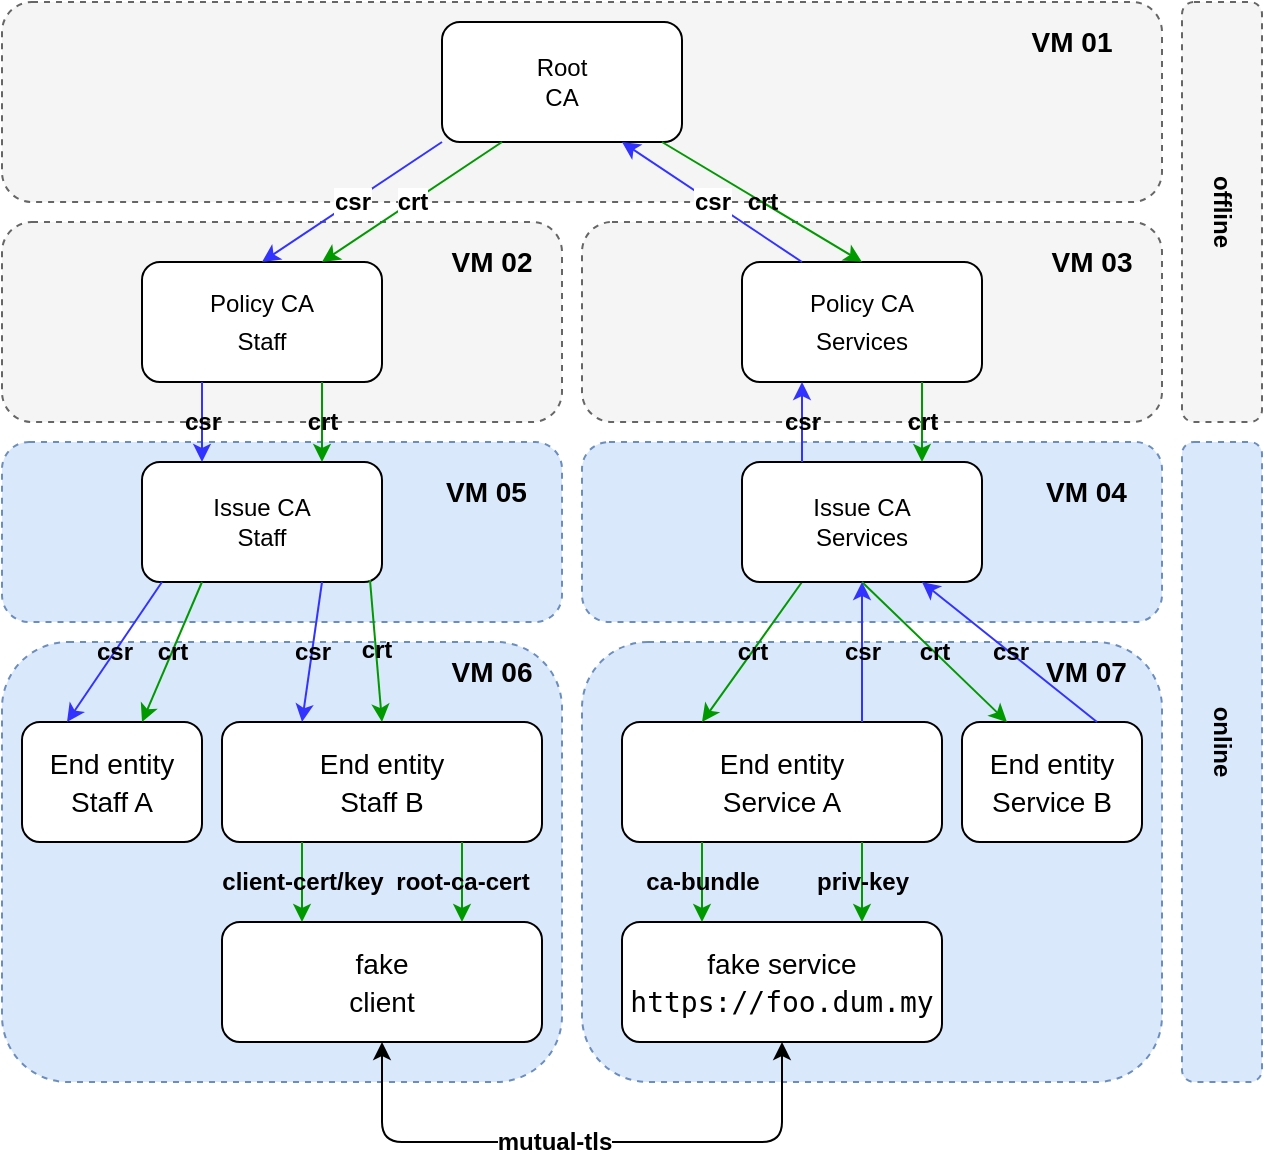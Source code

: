 <mxfile version="13.6.5" type="device"><diagram id="VL84c2yt0Ik0g-LR8G9r" name="Page-1"><mxGraphModel dx="1422" dy="722" grid="1" gridSize="10" guides="1" tooltips="1" connect="1" arrows="1" fold="1" page="1" pageScale="1" pageWidth="850" pageHeight="1100" math="0" shadow="0"><root><mxCell id="0"/><mxCell id="1" parent="0"/><mxCell id="FtaegrII3bKBG6ta7BBK-3" value="" style="rounded=1;whiteSpace=wrap;html=1;dashed=1;fillColor=#dae8fc;strokeColor=#6c8ebf;" parent="1" vertex="1"><mxGeometry x="10" y="340" width="280" height="220" as="geometry"/></mxCell><mxCell id="FtaegrII3bKBG6ta7BBK-2" value="" style="rounded=1;whiteSpace=wrap;html=1;dashed=1;fillColor=#f5f5f5;strokeColor=#666666;fontColor=#333333;" parent="1" vertex="1"><mxGeometry x="300" y="130" width="290" height="100" as="geometry"/></mxCell><mxCell id="FtaegrII3bKBG6ta7BBK-1" value="" style="rounded=1;whiteSpace=wrap;html=1;dashed=1;fillColor=#f5f5f5;strokeColor=#666666;fontColor=#333333;" parent="1" vertex="1"><mxGeometry x="10" y="130" width="280" height="100" as="geometry"/></mxCell><mxCell id="69SU2jiyAO2sXzSurJBq-1" value="" style="rounded=1;whiteSpace=wrap;html=1;dashed=1;fillColor=#dae8fc;strokeColor=#6c8ebf;" parent="1" vertex="1"><mxGeometry x="300" y="340" width="290" height="220" as="geometry"/></mxCell><mxCell id="LPPPKMYvTocLAR95Nnz6-24" value="" style="rounded=1;whiteSpace=wrap;html=1;dashed=1;fillColor=#dae8fc;strokeColor=#6c8ebf;" parent="1" vertex="1"><mxGeometry x="10" y="240" width="280" height="90" as="geometry"/></mxCell><mxCell id="LPPPKMYvTocLAR95Nnz6-20" value="" style="rounded=1;whiteSpace=wrap;html=1;dashed=1;fillColor=#dae8fc;strokeColor=#6c8ebf;" parent="1" vertex="1"><mxGeometry x="300" y="240" width="290" height="90" as="geometry"/></mxCell><mxCell id="LPPPKMYvTocLAR95Nnz6-18" value="" style="rounded=1;whiteSpace=wrap;html=1;dashed=1;fillColor=#f5f5f5;strokeColor=#666666;fontColor=#333333;" parent="1" vertex="1"><mxGeometry x="10" y="20" width="580" height="100" as="geometry"/></mxCell><mxCell id="LPPPKMYvTocLAR95Nnz6-1" value="Root&lt;br&gt;CA" style="rounded=1;whiteSpace=wrap;html=1;" parent="1" vertex="1"><mxGeometry x="230" y="30" width="120" height="60" as="geometry"/></mxCell><mxCell id="LPPPKMYvTocLAR95Nnz6-2" value="&lt;div style=&quot;line-height: 19px&quot;&gt;&lt;span style=&quot;background-color: rgb(255 , 255 , 255)&quot;&gt;Policy CA&lt;br&gt;Staff&lt;/span&gt;&lt;/div&gt;" style="rounded=1;whiteSpace=wrap;html=1;" parent="1" vertex="1"><mxGeometry x="80" y="150" width="120" height="60" as="geometry"/></mxCell><mxCell id="LPPPKMYvTocLAR95Nnz6-3" value="&lt;div style=&quot;line-height: 19px&quot;&gt;&lt;span style=&quot;background-color: rgb(255 , 255 , 255)&quot;&gt;Policy CA&lt;br&gt;Services&lt;/span&gt;&lt;/div&gt;" style="rounded=1;whiteSpace=wrap;html=1;" parent="1" vertex="1"><mxGeometry x="380" y="150" width="120" height="60" as="geometry"/></mxCell><mxCell id="LPPPKMYvTocLAR95Nnz6-6" value="&lt;div style=&quot;font-size: 14px ; line-height: 19px&quot;&gt;&lt;span style=&quot;background-color: rgb(255 , 255 , 255)&quot;&gt;End entity&lt;br&gt;Staff A&lt;/span&gt;&lt;/div&gt;" style="rounded=1;whiteSpace=wrap;html=1;" parent="1" vertex="1"><mxGeometry x="20" y="380" width="90" height="60" as="geometry"/></mxCell><mxCell id="LPPPKMYvTocLAR95Nnz6-7" value="&lt;div style=&quot;font-size: 14px ; line-height: 19px&quot;&gt;&lt;span style=&quot;background-color: rgb(255 , 255 , 255)&quot;&gt;End entity&lt;br&gt;Staff B&lt;/span&gt;&lt;/div&gt;" style="rounded=1;whiteSpace=wrap;html=1;" parent="1" vertex="1"><mxGeometry x="120" y="380" width="160" height="60" as="geometry"/></mxCell><mxCell id="LPPPKMYvTocLAR95Nnz6-8" value="&lt;div style=&quot;font-size: 14px ; line-height: 19px&quot;&gt;&lt;span style=&quot;background-color: rgb(255 , 255 , 255)&quot;&gt;End entity&lt;br&gt;Service A&lt;/span&gt;&lt;/div&gt;" style="rounded=1;whiteSpace=wrap;html=1;" parent="1" vertex="1"><mxGeometry x="320" y="380" width="160" height="60" as="geometry"/></mxCell><mxCell id="LPPPKMYvTocLAR95Nnz6-9" value="&lt;div style=&quot;font-size: 14px ; line-height: 19px&quot;&gt;&lt;span style=&quot;background-color: rgb(255 , 255 , 255)&quot;&gt;End entity&lt;br&gt;Service B&lt;/span&gt;&lt;/div&gt;" style="rounded=1;whiteSpace=wrap;html=1;" parent="1" vertex="1"><mxGeometry x="490" y="380" width="90" height="60" as="geometry"/></mxCell><mxCell id="LPPPKMYvTocLAR95Nnz6-12" value="&lt;b&gt;&lt;font style=&quot;font-size: 12px&quot;&gt;crt&lt;/font&gt;&lt;/b&gt;" style="endArrow=classic;html=1;entryX=0.25;entryY=0;entryDx=0;entryDy=0;exitX=0.25;exitY=1;exitDx=0;exitDy=0;strokeColor=#009900;labelBackgroundColor=none;" parent="1" source="LPPPKMYvTocLAR95Nnz6-14" target="LPPPKMYvTocLAR95Nnz6-8" edge="1"><mxGeometry width="50" height="50" relative="1" as="geometry"><mxPoint x="160" y="240" as="sourcePoint"/><mxPoint x="220" y="320" as="targetPoint"/></mxGeometry></mxCell><mxCell id="LPPPKMYvTocLAR95Nnz6-14" value="Issue CA&lt;br&gt;Services" style="rounded=1;whiteSpace=wrap;html=1;" parent="1" vertex="1"><mxGeometry x="380" y="250" width="120" height="60" as="geometry"/></mxCell><mxCell id="LPPPKMYvTocLAR95Nnz6-16" value="Issue CA&lt;br&gt;Staff" style="rounded=1;whiteSpace=wrap;html=1;" parent="1" vertex="1"><mxGeometry x="80" y="250" width="120" height="60" as="geometry"/></mxCell><mxCell id="LPPPKMYvTocLAR95Nnz6-21" value="&lt;font style=&quot;font-size: 14px&quot;&gt;&lt;b&gt;VM 01&lt;/b&gt;&lt;/font&gt;" style="text;html=1;strokeColor=none;fillColor=none;align=center;verticalAlign=middle;whiteSpace=wrap;rounded=0;dashed=1;" parent="1" vertex="1"><mxGeometry x="510" y="30" width="70" height="20" as="geometry"/></mxCell><mxCell id="LPPPKMYvTocLAR95Nnz6-23" value="&lt;b style=&quot;color: rgb(0, 0, 0); font-family: helvetica; font-size: 14px; font-style: normal; letter-spacing: normal; text-align: center; text-indent: 0px; text-transform: none; word-spacing: 0px;&quot;&gt;VM 05&lt;/b&gt;" style="text;whiteSpace=wrap;html=1;labelBackgroundColor=none;" parent="1" vertex="1"><mxGeometry x="230" y="250" width="70" height="30" as="geometry"/></mxCell><mxCell id="LPPPKMYvTocLAR95Nnz6-25" value="&lt;div style=&quot;text-align: center&quot;&gt;&lt;font face=&quot;helvetica&quot;&gt;&lt;span style=&quot;font-size: 14px&quot;&gt;&lt;b&gt;VM 04&lt;/b&gt;&lt;/span&gt;&lt;/font&gt;&lt;/div&gt;" style="text;whiteSpace=wrap;html=1;" parent="1" vertex="1"><mxGeometry x="530" y="250" width="50" height="30" as="geometry"/></mxCell><mxCell id="69SU2jiyAO2sXzSurJBq-2" value="&lt;div style=&quot;text-align: center&quot;&gt;&lt;font face=&quot;helvetica&quot;&gt;&lt;span style=&quot;font-size: 14px&quot;&gt;&lt;b&gt;VM 07&lt;/b&gt;&lt;/span&gt;&lt;/font&gt;&lt;/div&gt;" style="text;whiteSpace=wrap;html=1;" parent="1" vertex="1"><mxGeometry x="530" y="340" width="50" height="30" as="geometry"/></mxCell><mxCell id="69SU2jiyAO2sXzSurJBq-4" value="&lt;b&gt;&lt;font style=&quot;font-size: 12px&quot;&gt;csr&lt;/font&gt;&lt;/b&gt;" style="endArrow=classic;html=1;entryX=0.75;entryY=1;entryDx=0;entryDy=0;exitX=0.75;exitY=0;exitDx=0;exitDy=0;strokeColor=#3333FF;labelBackgroundColor=none;" parent="1" source="LPPPKMYvTocLAR95Nnz6-9" target="LPPPKMYvTocLAR95Nnz6-14" edge="1"><mxGeometry width="50" height="50" relative="1" as="geometry"><mxPoint x="630" y="420" as="sourcePoint"/><mxPoint x="680" y="370" as="targetPoint"/></mxGeometry></mxCell><mxCell id="69SU2jiyAO2sXzSurJBq-5" value="&lt;b&gt;&lt;font style=&quot;font-size: 12px&quot;&gt;crt&lt;/font&gt;&lt;/b&gt;" style="endArrow=classic;html=1;entryX=0.25;entryY=0;entryDx=0;entryDy=0;exitX=0.5;exitY=1;exitDx=0;exitDy=0;strokeColor=#009900;labelBackgroundColor=none;" parent="1" source="LPPPKMYvTocLAR95Nnz6-14" target="LPPPKMYvTocLAR95Nnz6-9" edge="1"><mxGeometry width="50" height="50" relative="1" as="geometry"><mxPoint x="450" y="320" as="sourcePoint"/><mxPoint x="390" y="390" as="targetPoint"/></mxGeometry></mxCell><mxCell id="69SU2jiyAO2sXzSurJBq-6" value="&lt;b&gt;&lt;font style=&quot;font-size: 12px&quot;&gt;csr&lt;/font&gt;&lt;/b&gt;" style="endArrow=classic;html=1;exitX=0.75;exitY=0;exitDx=0;exitDy=0;entryX=0.5;entryY=1;entryDx=0;entryDy=0;strokeColor=#3333FF;labelBackgroundColor=none;" parent="1" source="LPPPKMYvTocLAR95Nnz6-8" target="LPPPKMYvTocLAR95Nnz6-14" edge="1"><mxGeometry width="50" height="50" relative="1" as="geometry"><mxPoint x="550" y="390" as="sourcePoint"/><mxPoint x="480" y="320" as="targetPoint"/></mxGeometry></mxCell><mxCell id="69SU2jiyAO2sXzSurJBq-7" value="&lt;b&gt;&lt;font style=&quot;font-size: 12px&quot;&gt;crt&lt;/font&gt;&lt;/b&gt;" style="endArrow=classic;html=1;entryX=0.75;entryY=0;entryDx=0;entryDy=0;exitX=0.75;exitY=1;exitDx=0;exitDy=0;strokeColor=#009900;labelBackgroundColor=none;" parent="1" source="LPPPKMYvTocLAR95Nnz6-3" target="LPPPKMYvTocLAR95Nnz6-14" edge="1"><mxGeometry width="50" height="50" relative="1" as="geometry"><mxPoint x="420" y="320" as="sourcePoint"/><mxPoint x="360" y="390" as="targetPoint"/></mxGeometry></mxCell><mxCell id="69SU2jiyAO2sXzSurJBq-8" value="&lt;b&gt;&lt;font style=&quot;font-size: 12px&quot;&gt;csr&lt;/font&gt;&lt;/b&gt;" style="endArrow=classic;html=1;entryX=0.25;entryY=1;entryDx=0;entryDy=0;exitX=0.25;exitY=0;exitDx=0;exitDy=0;strokeColor=#3333FF;labelBackgroundColor=none;" parent="1" source="LPPPKMYvTocLAR95Nnz6-14" target="LPPPKMYvTocLAR95Nnz6-3" edge="1"><mxGeometry width="50" height="50" relative="1" as="geometry"><mxPoint x="550" y="390" as="sourcePoint"/><mxPoint x="480" y="320" as="targetPoint"/></mxGeometry></mxCell><mxCell id="69SU2jiyAO2sXzSurJBq-9" value="&lt;b&gt;&lt;font style=&quot;font-size: 12px&quot;&gt;csr&lt;/font&gt;&lt;/b&gt;" style="endArrow=classic;html=1;entryX=0.75;entryY=1;entryDx=0;entryDy=0;exitX=0.25;exitY=0;exitDx=0;exitDy=0;strokeColor=#3333FF;" parent="1" source="LPPPKMYvTocLAR95Nnz6-3" target="LPPPKMYvTocLAR95Nnz6-1" edge="1"><mxGeometry width="50" height="50" relative="1" as="geometry"><mxPoint x="420" y="260" as="sourcePoint"/><mxPoint x="420" y="220" as="targetPoint"/></mxGeometry></mxCell><mxCell id="69SU2jiyAO2sXzSurJBq-10" value="&lt;b&gt;&lt;font style=&quot;font-size: 12px&quot;&gt;crt&lt;/font&gt;&lt;/b&gt;" style="endArrow=classic;html=1;entryX=0.5;entryY=0;entryDx=0;entryDy=0;strokeColor=#009900;labelBackgroundColor=none;" parent="1" source="LPPPKMYvTocLAR95Nnz6-1" target="LPPPKMYvTocLAR95Nnz6-3" edge="1"><mxGeometry width="50" height="50" relative="1" as="geometry"><mxPoint x="480" y="220" as="sourcePoint"/><mxPoint x="480" y="260" as="targetPoint"/></mxGeometry></mxCell><mxCell id="FtaegrII3bKBG6ta7BBK-4" value="&lt;font style=&quot;font-size: 14px&quot;&gt;&lt;b&gt;VM 06&lt;/b&gt;&lt;/font&gt;" style="text;html=1;strokeColor=none;fillColor=none;align=center;verticalAlign=middle;whiteSpace=wrap;rounded=0;dashed=1;" parent="1" vertex="1"><mxGeometry x="220" y="345" width="70" height="20" as="geometry"/></mxCell><mxCell id="FtaegrII3bKBG6ta7BBK-5" value="&lt;font style=&quot;font-size: 14px&quot;&gt;&lt;b&gt;VM 03&lt;/b&gt;&lt;/font&gt;" style="text;html=1;strokeColor=none;fillColor=none;align=center;verticalAlign=middle;whiteSpace=wrap;rounded=0;dashed=1;" parent="1" vertex="1"><mxGeometry x="520" y="140" width="70" height="20" as="geometry"/></mxCell><mxCell id="FtaegrII3bKBG6ta7BBK-6" value="&lt;font style=&quot;font-size: 14px&quot;&gt;&lt;b&gt;VM 02&lt;/b&gt;&lt;/font&gt;" style="text;html=1;strokeColor=none;fillColor=none;align=center;verticalAlign=middle;whiteSpace=wrap;rounded=0;dashed=1;" parent="1" vertex="1"><mxGeometry x="220" y="140" width="70" height="20" as="geometry"/></mxCell><mxCell id="FtaegrII3bKBG6ta7BBK-7" value="&lt;div style=&quot;font-size: 14px ; line-height: 19px&quot;&gt;&lt;span style=&quot;background-color: rgb(255 , 255 , 255)&quot;&gt;fake&amp;nbsp;&lt;/span&gt;&lt;span style=&quot;background-color: rgb(255 , 255 , 255)&quot;&gt;service&lt;/span&gt;&lt;/div&gt;&lt;div style=&quot;font-size: 14px ; line-height: 19px&quot;&gt;&lt;div style=&quot;font-family: &amp;#34;droid sans mono&amp;#34; , monospace , monospace , &amp;#34;droid sans fallback&amp;#34; ; line-height: 19px&quot;&gt;https://foo.dum.my&lt;/div&gt;&lt;/div&gt;" style="rounded=1;whiteSpace=wrap;html=1;" parent="1" vertex="1"><mxGeometry x="320" y="480" width="160" height="60" as="geometry"/></mxCell><mxCell id="FtaegrII3bKBG6ta7BBK-9" value="&lt;div style=&quot;font-size: 14px ; line-height: 19px&quot;&gt;&lt;span style=&quot;background-color: rgb(255 , 255 , 255)&quot;&gt;fake&lt;/span&gt;&lt;/div&gt;&lt;div style=&quot;font-size: 14px ; line-height: 19px&quot;&gt;&lt;span style=&quot;background-color: rgb(255 , 255 , 255)&quot;&gt;client&lt;/span&gt;&lt;/div&gt;" style="rounded=1;whiteSpace=wrap;html=1;" parent="1" vertex="1"><mxGeometry x="120" y="480" width="160" height="60" as="geometry"/></mxCell><mxCell id="KiBfV9ZUrl2xZ-4hY2k9-1" value="&lt;b&gt;&lt;font style=&quot;font-size: 12px&quot;&gt;ca-bundle&lt;/font&gt;&lt;/b&gt;" style="endArrow=classic;html=1;entryX=0.25;entryY=0;entryDx=0;entryDy=0;exitX=0.25;exitY=1;exitDx=0;exitDy=0;strokeColor=#009900;labelBackgroundColor=none;" parent="1" source="LPPPKMYvTocLAR95Nnz6-8" target="FtaegrII3bKBG6ta7BBK-7" edge="1"><mxGeometry width="50" height="50" relative="1" as="geometry"><mxPoint x="420" y="320" as="sourcePoint"/><mxPoint x="357.5" y="390" as="targetPoint"/></mxGeometry></mxCell><mxCell id="KiBfV9ZUrl2xZ-4hY2k9-2" value="&lt;b&gt;&lt;font style=&quot;font-size: 12px&quot;&gt;priv-key&lt;/font&gt;&lt;/b&gt;" style="endArrow=classic;html=1;strokeColor=#009900;exitX=0.75;exitY=1;exitDx=0;exitDy=0;entryX=0.75;entryY=0;entryDx=0;entryDy=0;labelBackgroundColor=none;" parent="1" source="LPPPKMYvTocLAR95Nnz6-8" target="FtaegrII3bKBG6ta7BBK-7" edge="1"><mxGeometry width="50" height="50" relative="1" as="geometry"><mxPoint x="470" y="660" as="sourcePoint"/><mxPoint x="375" y="480" as="targetPoint"/></mxGeometry></mxCell><mxCell id="KiBfV9ZUrl2xZ-4hY2k9-3" value="&lt;b&gt;&lt;font style=&quot;font-size: 12px&quot;&gt;root-ca-cert&lt;/font&gt;&lt;/b&gt;" style="endArrow=classic;html=1;entryX=0.75;entryY=0;entryDx=0;entryDy=0;exitX=0.75;exitY=1;exitDx=0;exitDy=0;strokeColor=#009900;labelBackgroundColor=none;" parent="1" source="LPPPKMYvTocLAR95Nnz6-7" target="FtaegrII3bKBG6ta7BBK-9" edge="1"><mxGeometry width="50" height="50" relative="1" as="geometry"><mxPoint x="420" y="320" as="sourcePoint"/><mxPoint x="357.5" y="380" as="targetPoint"/></mxGeometry></mxCell><mxCell id="KiBfV9ZUrl2xZ-4hY2k9-4" value="&lt;b&gt;&lt;font style=&quot;font-size: 12px&quot;&gt;crt&lt;/font&gt;&lt;/b&gt;" style="endArrow=classic;html=1;entryX=0.75;entryY=0;entryDx=0;entryDy=0;strokeColor=#009900;exitX=0.25;exitY=1;exitDx=0;exitDy=0;" parent="1" source="LPPPKMYvTocLAR95Nnz6-1" target="LPPPKMYvTocLAR95Nnz6-2" edge="1"><mxGeometry width="50" height="50" relative="1" as="geometry"><mxPoint x="350" y="100" as="sourcePoint"/><mxPoint x="450" y="160" as="targetPoint"/></mxGeometry></mxCell><mxCell id="KiBfV9ZUrl2xZ-4hY2k9-5" value="&lt;b&gt;&lt;font style=&quot;font-size: 12px&quot;&gt;csr&lt;/font&gt;&lt;/b&gt;" style="endArrow=classic;html=1;entryX=0.5;entryY=0;entryDx=0;entryDy=0;exitX=0;exitY=1;exitDx=0;exitDy=0;strokeColor=#3333FF;" parent="1" source="LPPPKMYvTocLAR95Nnz6-1" target="LPPPKMYvTocLAR95Nnz6-2" edge="1"><mxGeometry width="50" height="50" relative="1" as="geometry"><mxPoint x="420" y="160" as="sourcePoint"/><mxPoint x="330" y="100" as="targetPoint"/></mxGeometry></mxCell><mxCell id="KiBfV9ZUrl2xZ-4hY2k9-6" value="&lt;b&gt;&lt;font style=&quot;font-size: 12px&quot;&gt;csr&lt;/font&gt;&lt;/b&gt;" style="endArrow=classic;html=1;entryX=0.25;entryY=0;entryDx=0;entryDy=0;exitX=0.25;exitY=1;exitDx=0;exitDy=0;strokeColor=#3333FF;labelBackgroundColor=none;" parent="1" source="LPPPKMYvTocLAR95Nnz6-2" target="LPPPKMYvTocLAR95Nnz6-16" edge="1"><mxGeometry width="50" height="50" relative="1" as="geometry"><mxPoint x="430" y="170" as="sourcePoint"/><mxPoint x="340" y="110" as="targetPoint"/></mxGeometry></mxCell><mxCell id="KiBfV9ZUrl2xZ-4hY2k9-7" value="&lt;b&gt;&lt;font style=&quot;font-size: 12px&quot;&gt;crt&lt;/font&gt;&lt;/b&gt;" style="endArrow=classic;html=1;entryX=0.75;entryY=0;entryDx=0;entryDy=0;strokeColor=#009900;exitX=0.75;exitY=1;exitDx=0;exitDy=0;labelBackgroundColor=none;" parent="1" source="LPPPKMYvTocLAR95Nnz6-2" target="LPPPKMYvTocLAR95Nnz6-16" edge="1"><mxGeometry width="50" height="50" relative="1" as="geometry"><mxPoint x="350" y="100" as="sourcePoint"/><mxPoint x="450" y="160" as="targetPoint"/></mxGeometry></mxCell><mxCell id="KiBfV9ZUrl2xZ-4hY2k9-8" value="&lt;b&gt;&lt;font style=&quot;font-size: 12px&quot;&gt;crt&lt;/font&gt;&lt;/b&gt;" style="endArrow=classic;html=1;entryX=0.5;entryY=0;entryDx=0;entryDy=0;strokeColor=#009900;exitX=0.95;exitY=0.983;exitDx=0;exitDy=0;exitPerimeter=0;labelBackgroundColor=none;" parent="1" source="LPPPKMYvTocLAR95Nnz6-16" target="LPPPKMYvTocLAR95Nnz6-7" edge="1"><mxGeometry width="50" height="50" relative="1" as="geometry"><mxPoint x="360" y="110" as="sourcePoint"/><mxPoint x="460" y="170" as="targetPoint"/></mxGeometry></mxCell><mxCell id="KiBfV9ZUrl2xZ-4hY2k9-9" value="&lt;b&gt;&lt;font style=&quot;font-size: 12px&quot;&gt;crt&lt;/font&gt;&lt;/b&gt;" style="endArrow=classic;html=1;strokeColor=#009900;exitX=0.25;exitY=1;exitDx=0;exitDy=0;labelBackgroundColor=none;" parent="1" source="LPPPKMYvTocLAR95Nnz6-16" edge="1"><mxGeometry width="50" height="50" relative="1" as="geometry"><mxPoint x="370" y="120" as="sourcePoint"/><mxPoint x="80" y="380" as="targetPoint"/></mxGeometry></mxCell><mxCell id="KiBfV9ZUrl2xZ-4hY2k9-10" value="&lt;b&gt;&lt;font style=&quot;font-size: 12px&quot;&gt;csr&lt;/font&gt;&lt;/b&gt;" style="endArrow=classic;html=1;entryX=0.25;entryY=0;entryDx=0;entryDy=0;strokeColor=#3333FF;labelBackgroundColor=none;" parent="1" target="LPPPKMYvTocLAR95Nnz6-6" edge="1"><mxGeometry width="50" height="50" relative="1" as="geometry"><mxPoint x="90" y="310" as="sourcePoint"/><mxPoint x="120" y="260" as="targetPoint"/></mxGeometry></mxCell><mxCell id="KiBfV9ZUrl2xZ-4hY2k9-11" value="&lt;b&gt;&lt;font style=&quot;font-size: 12px&quot;&gt;csr&lt;/font&gt;&lt;/b&gt;" style="endArrow=classic;html=1;entryX=0.25;entryY=0;entryDx=0;entryDy=0;exitX=0.75;exitY=1;exitDx=0;exitDy=0;strokeColor=#3333FF;labelBackgroundColor=none;" parent="1" source="LPPPKMYvTocLAR95Nnz6-16" target="LPPPKMYvTocLAR95Nnz6-7" edge="1"><mxGeometry width="50" height="50" relative="1" as="geometry"><mxPoint x="120" y="220" as="sourcePoint"/><mxPoint x="120" y="260" as="targetPoint"/></mxGeometry></mxCell><mxCell id="KiBfV9ZUrl2xZ-4hY2k9-12" value="" style="edgeStyle=elbowEdgeStyle;elbow=vertical;endArrow=classic;html=1;exitX=0.5;exitY=1;exitDx=0;exitDy=0;entryX=0.5;entryY=1;entryDx=0;entryDy=0;startArrow=classic;startFill=1;" parent="1" source="FtaegrII3bKBG6ta7BBK-9" target="FtaegrII3bKBG6ta7BBK-7" edge="1"><mxGeometry width="50" height="50" relative="1" as="geometry"><mxPoint x="240" y="690" as="sourcePoint"/><mxPoint x="360" y="640" as="targetPoint"/><Array as="points"><mxPoint x="315" y="590"/></Array></mxGeometry></mxCell><mxCell id="KiBfV9ZUrl2xZ-4hY2k9-13" value="&lt;b&gt;&lt;font style=&quot;font-size: 12px&quot;&gt;mutual-tls&lt;/font&gt;&lt;/b&gt;" style="edgeLabel;html=1;align=center;verticalAlign=middle;resizable=0;points=[];" parent="KiBfV9ZUrl2xZ-4hY2k9-12" vertex="1" connectable="0"><mxGeometry x="0.138" relative="1" as="geometry"><mxPoint x="-35" as="offset"/></mxGeometry></mxCell><mxCell id="0hQ2d3uR-NvFFmcqONI7-1" value="&lt;b&gt;&lt;font style=&quot;font-size: 12px&quot;&gt;client-cert/key&lt;/font&gt;&lt;/b&gt;" style="endArrow=classic;html=1;exitX=0.25;exitY=1;exitDx=0;exitDy=0;strokeColor=#009900;entryX=0.25;entryY=0;entryDx=0;entryDy=0;labelBackgroundColor=none;" parent="1" source="LPPPKMYvTocLAR95Nnz6-7" target="FtaegrII3bKBG6ta7BBK-9" edge="1"><mxGeometry width="50" height="50" relative="1" as="geometry"><mxPoint x="230" y="450" as="sourcePoint"/><mxPoint x="230" y="490" as="targetPoint"/></mxGeometry></mxCell><mxCell id="ufougefdE8keP614zyva-1" value="" style="rounded=1;whiteSpace=wrap;html=1;dashed=1;fillColor=#f5f5f5;strokeColor=#666666;fontColor=#333333;" vertex="1" parent="1"><mxGeometry x="600" y="20" width="40" height="210" as="geometry"/></mxCell><mxCell id="ufougefdE8keP614zyva-2" value="" style="rounded=1;whiteSpace=wrap;html=1;dashed=1;fillColor=#dae8fc;strokeColor=#6c8ebf;" vertex="1" parent="1"><mxGeometry x="600" y="240" width="40" height="320" as="geometry"/></mxCell><mxCell id="ufougefdE8keP614zyva-3" value="&lt;b&gt;online&lt;/b&gt;" style="text;html=1;strokeColor=none;fillColor=none;align=center;verticalAlign=middle;whiteSpace=wrap;rounded=0;labelBackgroundColor=none;rotation=90;" vertex="1" parent="1"><mxGeometry x="600" y="380" width="40" height="20" as="geometry"/></mxCell><mxCell id="ufougefdE8keP614zyva-4" value="&lt;b&gt;offline&lt;/b&gt;" style="text;html=1;strokeColor=none;fillColor=none;align=center;verticalAlign=middle;whiteSpace=wrap;rounded=0;labelBackgroundColor=none;rotation=90;" vertex="1" parent="1"><mxGeometry x="600" y="115" width="40" height="20" as="geometry"/></mxCell></root></mxGraphModel></diagram></mxfile>